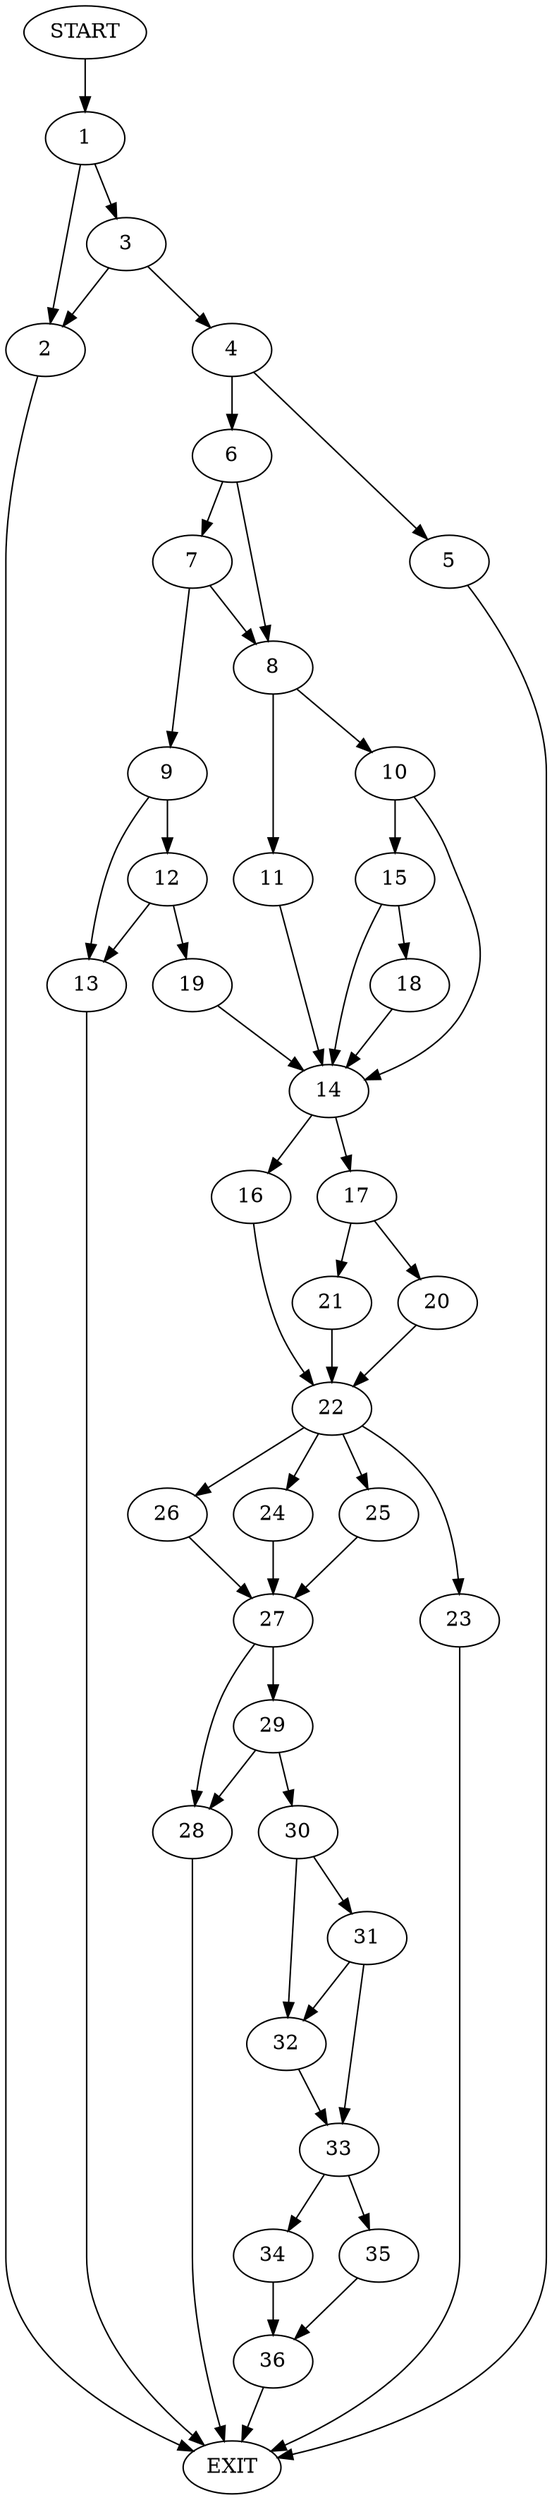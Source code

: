 digraph {
0 [label="START"]
37 [label="EXIT"]
0 -> 1
1 -> 2
1 -> 3
3 -> 2
3 -> 4
2 -> 37
4 -> 5
4 -> 6
5 -> 37
6 -> 7
6 -> 8
7 -> 9
7 -> 8
8 -> 10
8 -> 11
9 -> 12
9 -> 13
10 -> 14
10 -> 15
11 -> 14
14 -> 16
14 -> 17
15 -> 14
15 -> 18
18 -> 14
12 -> 13
12 -> 19
13 -> 37
19 -> 14
17 -> 20
17 -> 21
16 -> 22
22 -> 23
22 -> 24
22 -> 25
22 -> 26
20 -> 22
21 -> 22
23 -> 37
24 -> 27
25 -> 27
26 -> 27
27 -> 28
27 -> 29
29 -> 30
29 -> 28
28 -> 37
30 -> 31
30 -> 32
32 -> 33
31 -> 33
31 -> 32
33 -> 34
33 -> 35
34 -> 36
35 -> 36
36 -> 37
}
